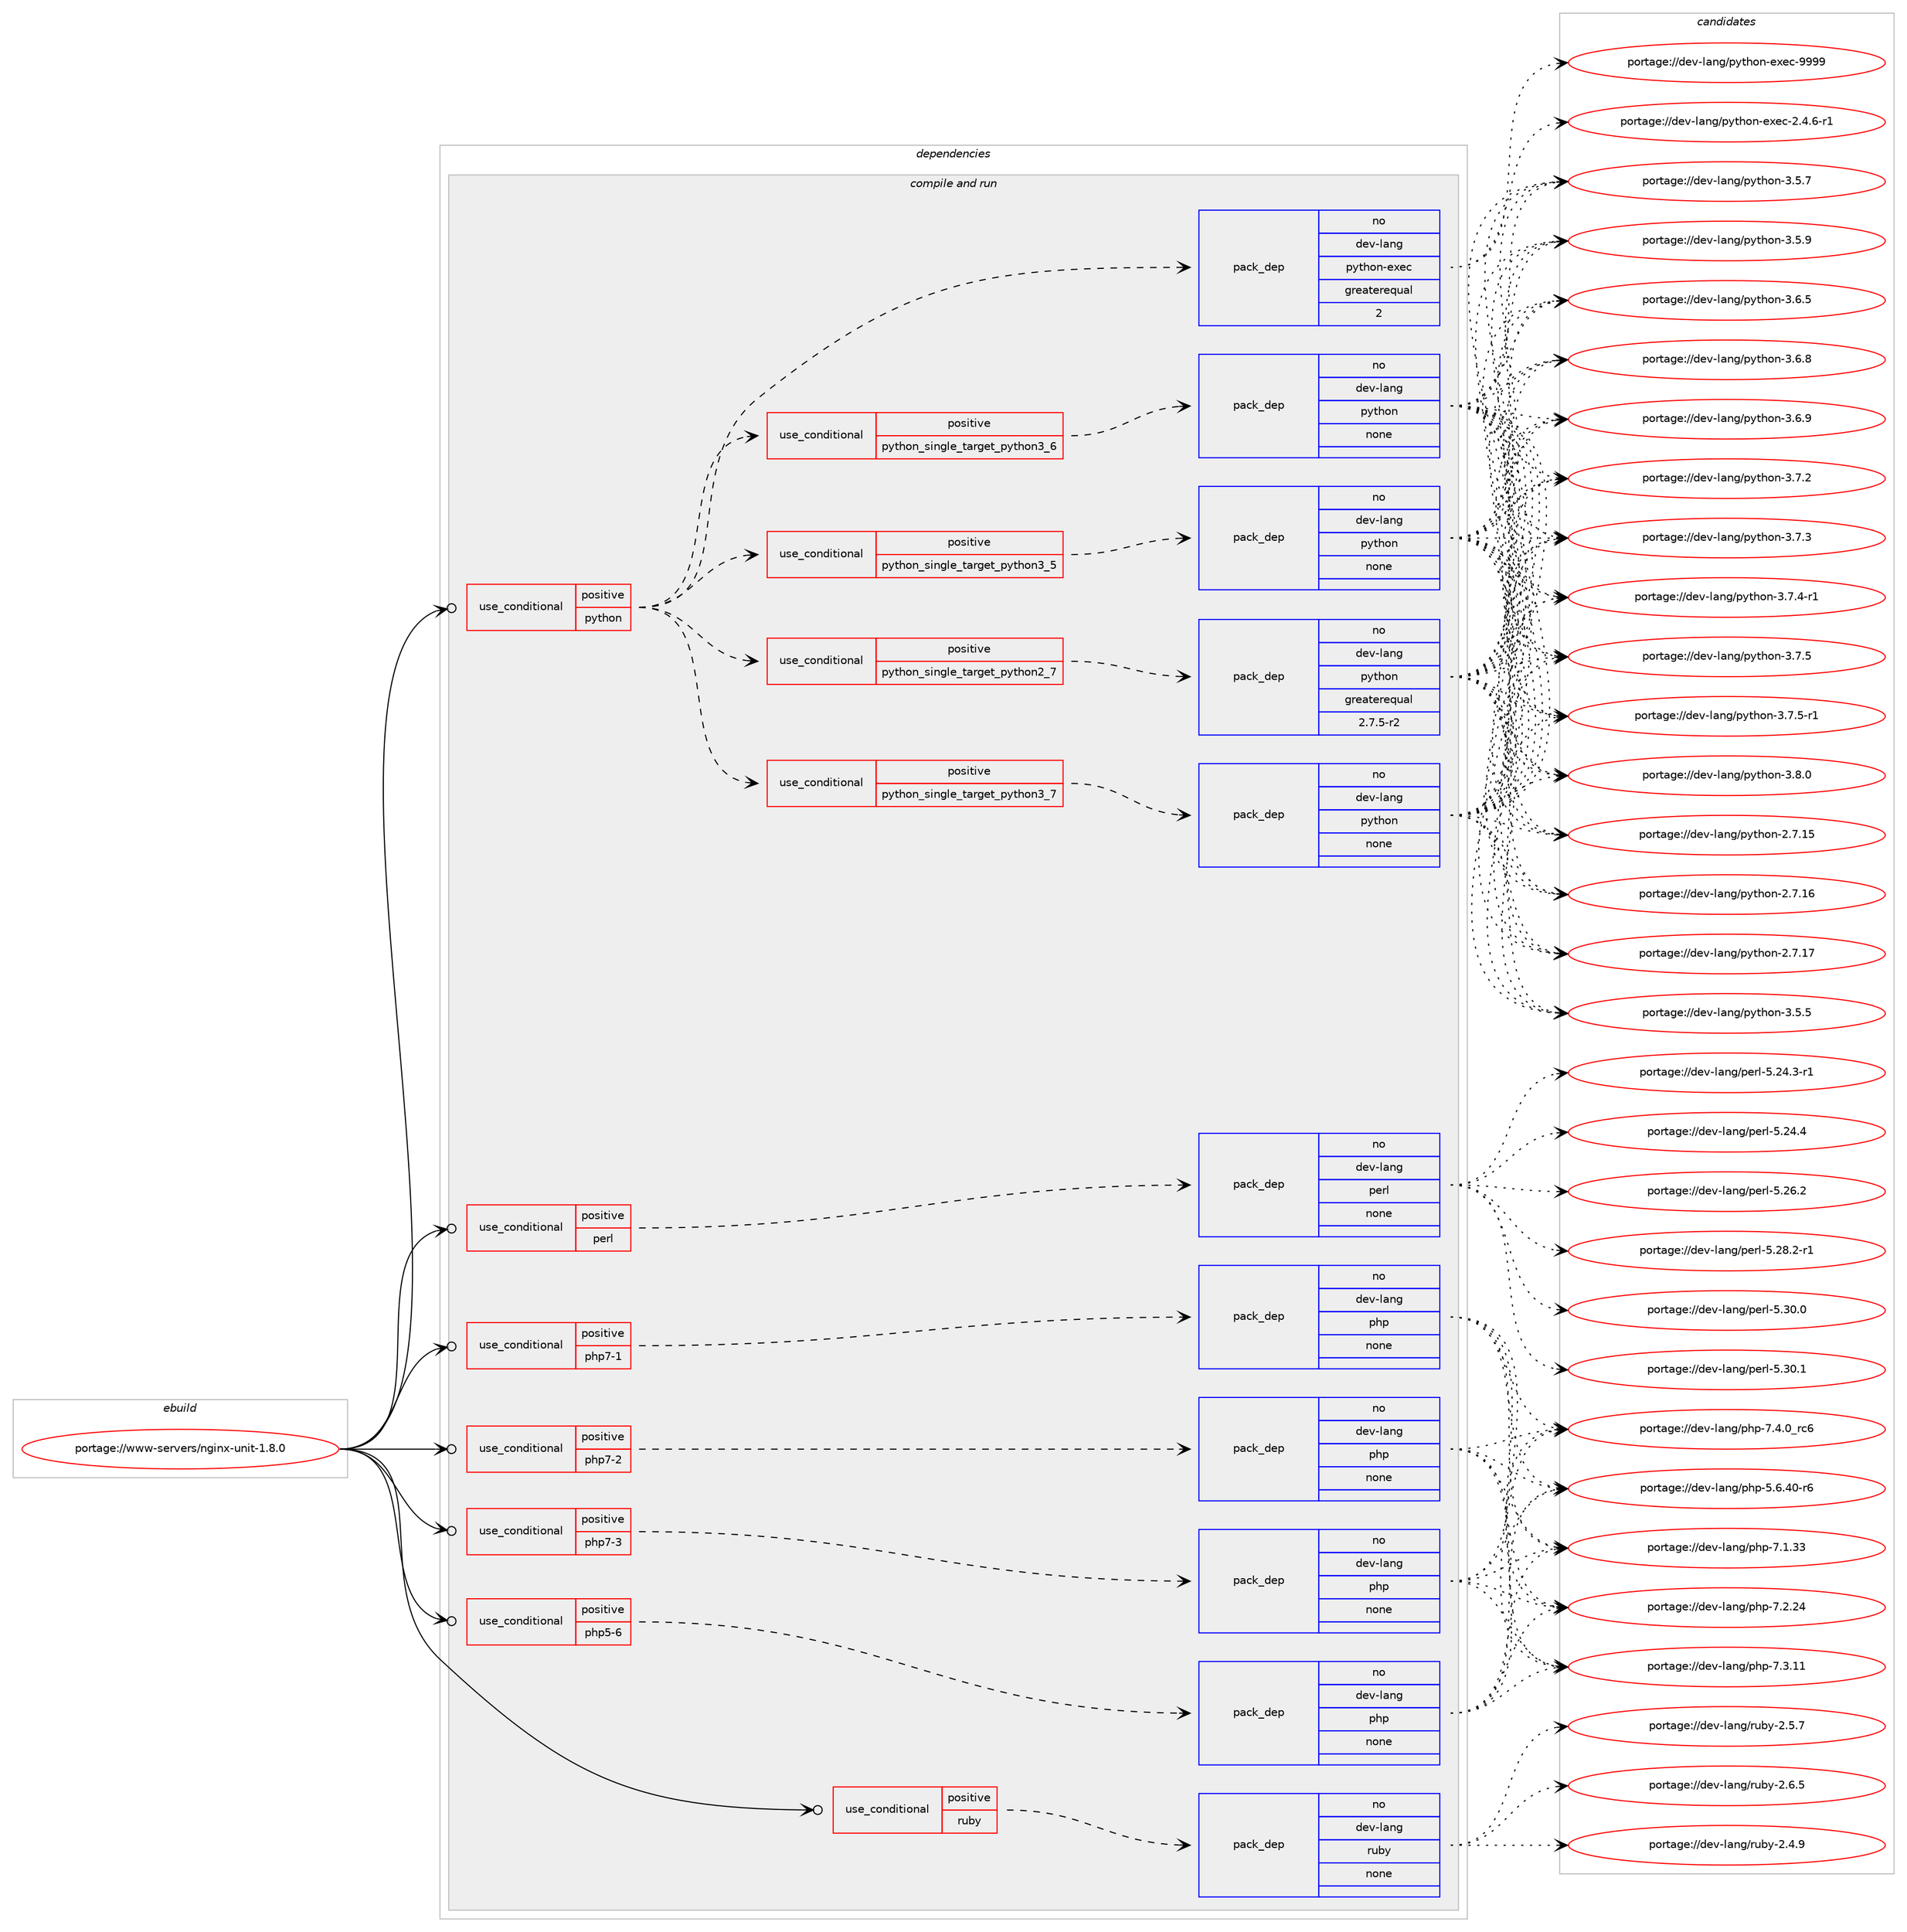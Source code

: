 digraph prolog {

# *************
# Graph options
# *************

newrank=true;
concentrate=true;
compound=true;
graph [rankdir=LR,fontname=Helvetica,fontsize=10,ranksep=1.5];#, ranksep=2.5, nodesep=0.2];
edge  [arrowhead=vee];
node  [fontname=Helvetica,fontsize=10];

# **********
# The ebuild
# **********

subgraph cluster_leftcol {
color=gray;
rank=same;
label=<<i>ebuild</i>>;
id [label="portage://www-servers/nginx-unit-1.8.0", color=red, width=4, href="../www-servers/nginx-unit-1.8.0.svg"];
}

# ****************
# The dependencies
# ****************

subgraph cluster_midcol {
color=gray;
label=<<i>dependencies</i>>;
subgraph cluster_compile {
fillcolor="#eeeeee";
style=filled;
label=<<i>compile</i>>;
}
subgraph cluster_compileandrun {
fillcolor="#eeeeee";
style=filled;
label=<<i>compile and run</i>>;
subgraph cond106932 {
dependency444091 [label=<<TABLE BORDER="0" CELLBORDER="1" CELLSPACING="0" CELLPADDING="4"><TR><TD ROWSPAN="3" CELLPADDING="10">use_conditional</TD></TR><TR><TD>positive</TD></TR><TR><TD>perl</TD></TR></TABLE>>, shape=none, color=red];
subgraph pack329273 {
dependency444092 [label=<<TABLE BORDER="0" CELLBORDER="1" CELLSPACING="0" CELLPADDING="4" WIDTH="220"><TR><TD ROWSPAN="6" CELLPADDING="30">pack_dep</TD></TR><TR><TD WIDTH="110">no</TD></TR><TR><TD>dev-lang</TD></TR><TR><TD>perl</TD></TR><TR><TD>none</TD></TR><TR><TD></TD></TR></TABLE>>, shape=none, color=blue];
}
dependency444091:e -> dependency444092:w [weight=20,style="dashed",arrowhead="vee"];
}
id:e -> dependency444091:w [weight=20,style="solid",arrowhead="odotvee"];
subgraph cond106933 {
dependency444093 [label=<<TABLE BORDER="0" CELLBORDER="1" CELLSPACING="0" CELLPADDING="4"><TR><TD ROWSPAN="3" CELLPADDING="10">use_conditional</TD></TR><TR><TD>positive</TD></TR><TR><TD>php5-6</TD></TR></TABLE>>, shape=none, color=red];
subgraph pack329274 {
dependency444094 [label=<<TABLE BORDER="0" CELLBORDER="1" CELLSPACING="0" CELLPADDING="4" WIDTH="220"><TR><TD ROWSPAN="6" CELLPADDING="30">pack_dep</TD></TR><TR><TD WIDTH="110">no</TD></TR><TR><TD>dev-lang</TD></TR><TR><TD>php</TD></TR><TR><TD>none</TD></TR><TR><TD></TD></TR></TABLE>>, shape=none, color=blue];
}
dependency444093:e -> dependency444094:w [weight=20,style="dashed",arrowhead="vee"];
}
id:e -> dependency444093:w [weight=20,style="solid",arrowhead="odotvee"];
subgraph cond106934 {
dependency444095 [label=<<TABLE BORDER="0" CELLBORDER="1" CELLSPACING="0" CELLPADDING="4"><TR><TD ROWSPAN="3" CELLPADDING="10">use_conditional</TD></TR><TR><TD>positive</TD></TR><TR><TD>php7-1</TD></TR></TABLE>>, shape=none, color=red];
subgraph pack329275 {
dependency444096 [label=<<TABLE BORDER="0" CELLBORDER="1" CELLSPACING="0" CELLPADDING="4" WIDTH="220"><TR><TD ROWSPAN="6" CELLPADDING="30">pack_dep</TD></TR><TR><TD WIDTH="110">no</TD></TR><TR><TD>dev-lang</TD></TR><TR><TD>php</TD></TR><TR><TD>none</TD></TR><TR><TD></TD></TR></TABLE>>, shape=none, color=blue];
}
dependency444095:e -> dependency444096:w [weight=20,style="dashed",arrowhead="vee"];
}
id:e -> dependency444095:w [weight=20,style="solid",arrowhead="odotvee"];
subgraph cond106935 {
dependency444097 [label=<<TABLE BORDER="0" CELLBORDER="1" CELLSPACING="0" CELLPADDING="4"><TR><TD ROWSPAN="3" CELLPADDING="10">use_conditional</TD></TR><TR><TD>positive</TD></TR><TR><TD>php7-2</TD></TR></TABLE>>, shape=none, color=red];
subgraph pack329276 {
dependency444098 [label=<<TABLE BORDER="0" CELLBORDER="1" CELLSPACING="0" CELLPADDING="4" WIDTH="220"><TR><TD ROWSPAN="6" CELLPADDING="30">pack_dep</TD></TR><TR><TD WIDTH="110">no</TD></TR><TR><TD>dev-lang</TD></TR><TR><TD>php</TD></TR><TR><TD>none</TD></TR><TR><TD></TD></TR></TABLE>>, shape=none, color=blue];
}
dependency444097:e -> dependency444098:w [weight=20,style="dashed",arrowhead="vee"];
}
id:e -> dependency444097:w [weight=20,style="solid",arrowhead="odotvee"];
subgraph cond106936 {
dependency444099 [label=<<TABLE BORDER="0" CELLBORDER="1" CELLSPACING="0" CELLPADDING="4"><TR><TD ROWSPAN="3" CELLPADDING="10">use_conditional</TD></TR><TR><TD>positive</TD></TR><TR><TD>php7-3</TD></TR></TABLE>>, shape=none, color=red];
subgraph pack329277 {
dependency444100 [label=<<TABLE BORDER="0" CELLBORDER="1" CELLSPACING="0" CELLPADDING="4" WIDTH="220"><TR><TD ROWSPAN="6" CELLPADDING="30">pack_dep</TD></TR><TR><TD WIDTH="110">no</TD></TR><TR><TD>dev-lang</TD></TR><TR><TD>php</TD></TR><TR><TD>none</TD></TR><TR><TD></TD></TR></TABLE>>, shape=none, color=blue];
}
dependency444099:e -> dependency444100:w [weight=20,style="dashed",arrowhead="vee"];
}
id:e -> dependency444099:w [weight=20,style="solid",arrowhead="odotvee"];
subgraph cond106937 {
dependency444101 [label=<<TABLE BORDER="0" CELLBORDER="1" CELLSPACING="0" CELLPADDING="4"><TR><TD ROWSPAN="3" CELLPADDING="10">use_conditional</TD></TR><TR><TD>positive</TD></TR><TR><TD>python</TD></TR></TABLE>>, shape=none, color=red];
subgraph cond106938 {
dependency444102 [label=<<TABLE BORDER="0" CELLBORDER="1" CELLSPACING="0" CELLPADDING="4"><TR><TD ROWSPAN="3" CELLPADDING="10">use_conditional</TD></TR><TR><TD>positive</TD></TR><TR><TD>python_single_target_python2_7</TD></TR></TABLE>>, shape=none, color=red];
subgraph pack329278 {
dependency444103 [label=<<TABLE BORDER="0" CELLBORDER="1" CELLSPACING="0" CELLPADDING="4" WIDTH="220"><TR><TD ROWSPAN="6" CELLPADDING="30">pack_dep</TD></TR><TR><TD WIDTH="110">no</TD></TR><TR><TD>dev-lang</TD></TR><TR><TD>python</TD></TR><TR><TD>greaterequal</TD></TR><TR><TD>2.7.5-r2</TD></TR></TABLE>>, shape=none, color=blue];
}
dependency444102:e -> dependency444103:w [weight=20,style="dashed",arrowhead="vee"];
}
dependency444101:e -> dependency444102:w [weight=20,style="dashed",arrowhead="vee"];
subgraph cond106939 {
dependency444104 [label=<<TABLE BORDER="0" CELLBORDER="1" CELLSPACING="0" CELLPADDING="4"><TR><TD ROWSPAN="3" CELLPADDING="10">use_conditional</TD></TR><TR><TD>positive</TD></TR><TR><TD>python_single_target_python3_5</TD></TR></TABLE>>, shape=none, color=red];
subgraph pack329279 {
dependency444105 [label=<<TABLE BORDER="0" CELLBORDER="1" CELLSPACING="0" CELLPADDING="4" WIDTH="220"><TR><TD ROWSPAN="6" CELLPADDING="30">pack_dep</TD></TR><TR><TD WIDTH="110">no</TD></TR><TR><TD>dev-lang</TD></TR><TR><TD>python</TD></TR><TR><TD>none</TD></TR><TR><TD></TD></TR></TABLE>>, shape=none, color=blue];
}
dependency444104:e -> dependency444105:w [weight=20,style="dashed",arrowhead="vee"];
}
dependency444101:e -> dependency444104:w [weight=20,style="dashed",arrowhead="vee"];
subgraph cond106940 {
dependency444106 [label=<<TABLE BORDER="0" CELLBORDER="1" CELLSPACING="0" CELLPADDING="4"><TR><TD ROWSPAN="3" CELLPADDING="10">use_conditional</TD></TR><TR><TD>positive</TD></TR><TR><TD>python_single_target_python3_6</TD></TR></TABLE>>, shape=none, color=red];
subgraph pack329280 {
dependency444107 [label=<<TABLE BORDER="0" CELLBORDER="1" CELLSPACING="0" CELLPADDING="4" WIDTH="220"><TR><TD ROWSPAN="6" CELLPADDING="30">pack_dep</TD></TR><TR><TD WIDTH="110">no</TD></TR><TR><TD>dev-lang</TD></TR><TR><TD>python</TD></TR><TR><TD>none</TD></TR><TR><TD></TD></TR></TABLE>>, shape=none, color=blue];
}
dependency444106:e -> dependency444107:w [weight=20,style="dashed",arrowhead="vee"];
}
dependency444101:e -> dependency444106:w [weight=20,style="dashed",arrowhead="vee"];
subgraph cond106941 {
dependency444108 [label=<<TABLE BORDER="0" CELLBORDER="1" CELLSPACING="0" CELLPADDING="4"><TR><TD ROWSPAN="3" CELLPADDING="10">use_conditional</TD></TR><TR><TD>positive</TD></TR><TR><TD>python_single_target_python3_7</TD></TR></TABLE>>, shape=none, color=red];
subgraph pack329281 {
dependency444109 [label=<<TABLE BORDER="0" CELLBORDER="1" CELLSPACING="0" CELLPADDING="4" WIDTH="220"><TR><TD ROWSPAN="6" CELLPADDING="30">pack_dep</TD></TR><TR><TD WIDTH="110">no</TD></TR><TR><TD>dev-lang</TD></TR><TR><TD>python</TD></TR><TR><TD>none</TD></TR><TR><TD></TD></TR></TABLE>>, shape=none, color=blue];
}
dependency444108:e -> dependency444109:w [weight=20,style="dashed",arrowhead="vee"];
}
dependency444101:e -> dependency444108:w [weight=20,style="dashed",arrowhead="vee"];
subgraph pack329282 {
dependency444110 [label=<<TABLE BORDER="0" CELLBORDER="1" CELLSPACING="0" CELLPADDING="4" WIDTH="220"><TR><TD ROWSPAN="6" CELLPADDING="30">pack_dep</TD></TR><TR><TD WIDTH="110">no</TD></TR><TR><TD>dev-lang</TD></TR><TR><TD>python-exec</TD></TR><TR><TD>greaterequal</TD></TR><TR><TD>2</TD></TR></TABLE>>, shape=none, color=blue];
}
dependency444101:e -> dependency444110:w [weight=20,style="dashed",arrowhead="vee"];
}
id:e -> dependency444101:w [weight=20,style="solid",arrowhead="odotvee"];
subgraph cond106942 {
dependency444111 [label=<<TABLE BORDER="0" CELLBORDER="1" CELLSPACING="0" CELLPADDING="4"><TR><TD ROWSPAN="3" CELLPADDING="10">use_conditional</TD></TR><TR><TD>positive</TD></TR><TR><TD>ruby</TD></TR></TABLE>>, shape=none, color=red];
subgraph pack329283 {
dependency444112 [label=<<TABLE BORDER="0" CELLBORDER="1" CELLSPACING="0" CELLPADDING="4" WIDTH="220"><TR><TD ROWSPAN="6" CELLPADDING="30">pack_dep</TD></TR><TR><TD WIDTH="110">no</TD></TR><TR><TD>dev-lang</TD></TR><TR><TD>ruby</TD></TR><TR><TD>none</TD></TR><TR><TD></TD></TR></TABLE>>, shape=none, color=blue];
}
dependency444111:e -> dependency444112:w [weight=20,style="dashed",arrowhead="vee"];
}
id:e -> dependency444111:w [weight=20,style="solid",arrowhead="odotvee"];
}
subgraph cluster_run {
fillcolor="#eeeeee";
style=filled;
label=<<i>run</i>>;
}
}

# **************
# The candidates
# **************

subgraph cluster_choices {
rank=same;
color=gray;
label=<<i>candidates</i>>;

subgraph choice329273 {
color=black;
nodesep=1;
choiceportage100101118451089711010347112101114108455346505246514511449 [label="portage://dev-lang/perl-5.24.3-r1", color=red, width=4,href="../dev-lang/perl-5.24.3-r1.svg"];
choiceportage10010111845108971101034711210111410845534650524652 [label="portage://dev-lang/perl-5.24.4", color=red, width=4,href="../dev-lang/perl-5.24.4.svg"];
choiceportage10010111845108971101034711210111410845534650544650 [label="portage://dev-lang/perl-5.26.2", color=red, width=4,href="../dev-lang/perl-5.26.2.svg"];
choiceportage100101118451089711010347112101114108455346505646504511449 [label="portage://dev-lang/perl-5.28.2-r1", color=red, width=4,href="../dev-lang/perl-5.28.2-r1.svg"];
choiceportage10010111845108971101034711210111410845534651484648 [label="portage://dev-lang/perl-5.30.0", color=red, width=4,href="../dev-lang/perl-5.30.0.svg"];
choiceportage10010111845108971101034711210111410845534651484649 [label="portage://dev-lang/perl-5.30.1", color=red, width=4,href="../dev-lang/perl-5.30.1.svg"];
dependency444092:e -> choiceportage100101118451089711010347112101114108455346505246514511449:w [style=dotted,weight="100"];
dependency444092:e -> choiceportage10010111845108971101034711210111410845534650524652:w [style=dotted,weight="100"];
dependency444092:e -> choiceportage10010111845108971101034711210111410845534650544650:w [style=dotted,weight="100"];
dependency444092:e -> choiceportage100101118451089711010347112101114108455346505646504511449:w [style=dotted,weight="100"];
dependency444092:e -> choiceportage10010111845108971101034711210111410845534651484648:w [style=dotted,weight="100"];
dependency444092:e -> choiceportage10010111845108971101034711210111410845534651484649:w [style=dotted,weight="100"];
}
subgraph choice329274 {
color=black;
nodesep=1;
choiceportage100101118451089711010347112104112455346544652484511454 [label="portage://dev-lang/php-5.6.40-r6", color=red, width=4,href="../dev-lang/php-5.6.40-r6.svg"];
choiceportage10010111845108971101034711210411245554649465151 [label="portage://dev-lang/php-7.1.33", color=red, width=4,href="../dev-lang/php-7.1.33.svg"];
choiceportage10010111845108971101034711210411245554650465052 [label="portage://dev-lang/php-7.2.24", color=red, width=4,href="../dev-lang/php-7.2.24.svg"];
choiceportage10010111845108971101034711210411245554651464949 [label="portage://dev-lang/php-7.3.11", color=red, width=4,href="../dev-lang/php-7.3.11.svg"];
choiceportage100101118451089711010347112104112455546524648951149954 [label="portage://dev-lang/php-7.4.0_rc6", color=red, width=4,href="../dev-lang/php-7.4.0_rc6.svg"];
dependency444094:e -> choiceportage100101118451089711010347112104112455346544652484511454:w [style=dotted,weight="100"];
dependency444094:e -> choiceportage10010111845108971101034711210411245554649465151:w [style=dotted,weight="100"];
dependency444094:e -> choiceportage10010111845108971101034711210411245554650465052:w [style=dotted,weight="100"];
dependency444094:e -> choiceportage10010111845108971101034711210411245554651464949:w [style=dotted,weight="100"];
dependency444094:e -> choiceportage100101118451089711010347112104112455546524648951149954:w [style=dotted,weight="100"];
}
subgraph choice329275 {
color=black;
nodesep=1;
choiceportage100101118451089711010347112104112455346544652484511454 [label="portage://dev-lang/php-5.6.40-r6", color=red, width=4,href="../dev-lang/php-5.6.40-r6.svg"];
choiceportage10010111845108971101034711210411245554649465151 [label="portage://dev-lang/php-7.1.33", color=red, width=4,href="../dev-lang/php-7.1.33.svg"];
choiceportage10010111845108971101034711210411245554650465052 [label="portage://dev-lang/php-7.2.24", color=red, width=4,href="../dev-lang/php-7.2.24.svg"];
choiceportage10010111845108971101034711210411245554651464949 [label="portage://dev-lang/php-7.3.11", color=red, width=4,href="../dev-lang/php-7.3.11.svg"];
choiceportage100101118451089711010347112104112455546524648951149954 [label="portage://dev-lang/php-7.4.0_rc6", color=red, width=4,href="../dev-lang/php-7.4.0_rc6.svg"];
dependency444096:e -> choiceportage100101118451089711010347112104112455346544652484511454:w [style=dotted,weight="100"];
dependency444096:e -> choiceportage10010111845108971101034711210411245554649465151:w [style=dotted,weight="100"];
dependency444096:e -> choiceportage10010111845108971101034711210411245554650465052:w [style=dotted,weight="100"];
dependency444096:e -> choiceportage10010111845108971101034711210411245554651464949:w [style=dotted,weight="100"];
dependency444096:e -> choiceportage100101118451089711010347112104112455546524648951149954:w [style=dotted,weight="100"];
}
subgraph choice329276 {
color=black;
nodesep=1;
choiceportage100101118451089711010347112104112455346544652484511454 [label="portage://dev-lang/php-5.6.40-r6", color=red, width=4,href="../dev-lang/php-5.6.40-r6.svg"];
choiceportage10010111845108971101034711210411245554649465151 [label="portage://dev-lang/php-7.1.33", color=red, width=4,href="../dev-lang/php-7.1.33.svg"];
choiceportage10010111845108971101034711210411245554650465052 [label="portage://dev-lang/php-7.2.24", color=red, width=4,href="../dev-lang/php-7.2.24.svg"];
choiceportage10010111845108971101034711210411245554651464949 [label="portage://dev-lang/php-7.3.11", color=red, width=4,href="../dev-lang/php-7.3.11.svg"];
choiceportage100101118451089711010347112104112455546524648951149954 [label="portage://dev-lang/php-7.4.0_rc6", color=red, width=4,href="../dev-lang/php-7.4.0_rc6.svg"];
dependency444098:e -> choiceportage100101118451089711010347112104112455346544652484511454:w [style=dotted,weight="100"];
dependency444098:e -> choiceportage10010111845108971101034711210411245554649465151:w [style=dotted,weight="100"];
dependency444098:e -> choiceportage10010111845108971101034711210411245554650465052:w [style=dotted,weight="100"];
dependency444098:e -> choiceportage10010111845108971101034711210411245554651464949:w [style=dotted,weight="100"];
dependency444098:e -> choiceportage100101118451089711010347112104112455546524648951149954:w [style=dotted,weight="100"];
}
subgraph choice329277 {
color=black;
nodesep=1;
choiceportage100101118451089711010347112104112455346544652484511454 [label="portage://dev-lang/php-5.6.40-r6", color=red, width=4,href="../dev-lang/php-5.6.40-r6.svg"];
choiceportage10010111845108971101034711210411245554649465151 [label="portage://dev-lang/php-7.1.33", color=red, width=4,href="../dev-lang/php-7.1.33.svg"];
choiceportage10010111845108971101034711210411245554650465052 [label="portage://dev-lang/php-7.2.24", color=red, width=4,href="../dev-lang/php-7.2.24.svg"];
choiceportage10010111845108971101034711210411245554651464949 [label="portage://dev-lang/php-7.3.11", color=red, width=4,href="../dev-lang/php-7.3.11.svg"];
choiceportage100101118451089711010347112104112455546524648951149954 [label="portage://dev-lang/php-7.4.0_rc6", color=red, width=4,href="../dev-lang/php-7.4.0_rc6.svg"];
dependency444100:e -> choiceportage100101118451089711010347112104112455346544652484511454:w [style=dotted,weight="100"];
dependency444100:e -> choiceportage10010111845108971101034711210411245554649465151:w [style=dotted,weight="100"];
dependency444100:e -> choiceportage10010111845108971101034711210411245554650465052:w [style=dotted,weight="100"];
dependency444100:e -> choiceportage10010111845108971101034711210411245554651464949:w [style=dotted,weight="100"];
dependency444100:e -> choiceportage100101118451089711010347112104112455546524648951149954:w [style=dotted,weight="100"];
}
subgraph choice329278 {
color=black;
nodesep=1;
choiceportage10010111845108971101034711212111610411111045504655464953 [label="portage://dev-lang/python-2.7.15", color=red, width=4,href="../dev-lang/python-2.7.15.svg"];
choiceportage10010111845108971101034711212111610411111045504655464954 [label="portage://dev-lang/python-2.7.16", color=red, width=4,href="../dev-lang/python-2.7.16.svg"];
choiceportage10010111845108971101034711212111610411111045504655464955 [label="portage://dev-lang/python-2.7.17", color=red, width=4,href="../dev-lang/python-2.7.17.svg"];
choiceportage100101118451089711010347112121116104111110455146534653 [label="portage://dev-lang/python-3.5.5", color=red, width=4,href="../dev-lang/python-3.5.5.svg"];
choiceportage100101118451089711010347112121116104111110455146534655 [label="portage://dev-lang/python-3.5.7", color=red, width=4,href="../dev-lang/python-3.5.7.svg"];
choiceportage100101118451089711010347112121116104111110455146534657 [label="portage://dev-lang/python-3.5.9", color=red, width=4,href="../dev-lang/python-3.5.9.svg"];
choiceportage100101118451089711010347112121116104111110455146544653 [label="portage://dev-lang/python-3.6.5", color=red, width=4,href="../dev-lang/python-3.6.5.svg"];
choiceportage100101118451089711010347112121116104111110455146544656 [label="portage://dev-lang/python-3.6.8", color=red, width=4,href="../dev-lang/python-3.6.8.svg"];
choiceportage100101118451089711010347112121116104111110455146544657 [label="portage://dev-lang/python-3.6.9", color=red, width=4,href="../dev-lang/python-3.6.9.svg"];
choiceportage100101118451089711010347112121116104111110455146554650 [label="portage://dev-lang/python-3.7.2", color=red, width=4,href="../dev-lang/python-3.7.2.svg"];
choiceportage100101118451089711010347112121116104111110455146554651 [label="portage://dev-lang/python-3.7.3", color=red, width=4,href="../dev-lang/python-3.7.3.svg"];
choiceportage1001011184510897110103471121211161041111104551465546524511449 [label="portage://dev-lang/python-3.7.4-r1", color=red, width=4,href="../dev-lang/python-3.7.4-r1.svg"];
choiceportage100101118451089711010347112121116104111110455146554653 [label="portage://dev-lang/python-3.7.5", color=red, width=4,href="../dev-lang/python-3.7.5.svg"];
choiceportage1001011184510897110103471121211161041111104551465546534511449 [label="portage://dev-lang/python-3.7.5-r1", color=red, width=4,href="../dev-lang/python-3.7.5-r1.svg"];
choiceportage100101118451089711010347112121116104111110455146564648 [label="portage://dev-lang/python-3.8.0", color=red, width=4,href="../dev-lang/python-3.8.0.svg"];
dependency444103:e -> choiceportage10010111845108971101034711212111610411111045504655464953:w [style=dotted,weight="100"];
dependency444103:e -> choiceportage10010111845108971101034711212111610411111045504655464954:w [style=dotted,weight="100"];
dependency444103:e -> choiceportage10010111845108971101034711212111610411111045504655464955:w [style=dotted,weight="100"];
dependency444103:e -> choiceportage100101118451089711010347112121116104111110455146534653:w [style=dotted,weight="100"];
dependency444103:e -> choiceportage100101118451089711010347112121116104111110455146534655:w [style=dotted,weight="100"];
dependency444103:e -> choiceportage100101118451089711010347112121116104111110455146534657:w [style=dotted,weight="100"];
dependency444103:e -> choiceportage100101118451089711010347112121116104111110455146544653:w [style=dotted,weight="100"];
dependency444103:e -> choiceportage100101118451089711010347112121116104111110455146544656:w [style=dotted,weight="100"];
dependency444103:e -> choiceportage100101118451089711010347112121116104111110455146544657:w [style=dotted,weight="100"];
dependency444103:e -> choiceportage100101118451089711010347112121116104111110455146554650:w [style=dotted,weight="100"];
dependency444103:e -> choiceportage100101118451089711010347112121116104111110455146554651:w [style=dotted,weight="100"];
dependency444103:e -> choiceportage1001011184510897110103471121211161041111104551465546524511449:w [style=dotted,weight="100"];
dependency444103:e -> choiceportage100101118451089711010347112121116104111110455146554653:w [style=dotted,weight="100"];
dependency444103:e -> choiceportage1001011184510897110103471121211161041111104551465546534511449:w [style=dotted,weight="100"];
dependency444103:e -> choiceportage100101118451089711010347112121116104111110455146564648:w [style=dotted,weight="100"];
}
subgraph choice329279 {
color=black;
nodesep=1;
choiceportage10010111845108971101034711212111610411111045504655464953 [label="portage://dev-lang/python-2.7.15", color=red, width=4,href="../dev-lang/python-2.7.15.svg"];
choiceportage10010111845108971101034711212111610411111045504655464954 [label="portage://dev-lang/python-2.7.16", color=red, width=4,href="../dev-lang/python-2.7.16.svg"];
choiceportage10010111845108971101034711212111610411111045504655464955 [label="portage://dev-lang/python-2.7.17", color=red, width=4,href="../dev-lang/python-2.7.17.svg"];
choiceportage100101118451089711010347112121116104111110455146534653 [label="portage://dev-lang/python-3.5.5", color=red, width=4,href="../dev-lang/python-3.5.5.svg"];
choiceportage100101118451089711010347112121116104111110455146534655 [label="portage://dev-lang/python-3.5.7", color=red, width=4,href="../dev-lang/python-3.5.7.svg"];
choiceportage100101118451089711010347112121116104111110455146534657 [label="portage://dev-lang/python-3.5.9", color=red, width=4,href="../dev-lang/python-3.5.9.svg"];
choiceportage100101118451089711010347112121116104111110455146544653 [label="portage://dev-lang/python-3.6.5", color=red, width=4,href="../dev-lang/python-3.6.5.svg"];
choiceportage100101118451089711010347112121116104111110455146544656 [label="portage://dev-lang/python-3.6.8", color=red, width=4,href="../dev-lang/python-3.6.8.svg"];
choiceportage100101118451089711010347112121116104111110455146544657 [label="portage://dev-lang/python-3.6.9", color=red, width=4,href="../dev-lang/python-3.6.9.svg"];
choiceportage100101118451089711010347112121116104111110455146554650 [label="portage://dev-lang/python-3.7.2", color=red, width=4,href="../dev-lang/python-3.7.2.svg"];
choiceportage100101118451089711010347112121116104111110455146554651 [label="portage://dev-lang/python-3.7.3", color=red, width=4,href="../dev-lang/python-3.7.3.svg"];
choiceportage1001011184510897110103471121211161041111104551465546524511449 [label="portage://dev-lang/python-3.7.4-r1", color=red, width=4,href="../dev-lang/python-3.7.4-r1.svg"];
choiceportage100101118451089711010347112121116104111110455146554653 [label="portage://dev-lang/python-3.7.5", color=red, width=4,href="../dev-lang/python-3.7.5.svg"];
choiceportage1001011184510897110103471121211161041111104551465546534511449 [label="portage://dev-lang/python-3.7.5-r1", color=red, width=4,href="../dev-lang/python-3.7.5-r1.svg"];
choiceportage100101118451089711010347112121116104111110455146564648 [label="portage://dev-lang/python-3.8.0", color=red, width=4,href="../dev-lang/python-3.8.0.svg"];
dependency444105:e -> choiceportage10010111845108971101034711212111610411111045504655464953:w [style=dotted,weight="100"];
dependency444105:e -> choiceportage10010111845108971101034711212111610411111045504655464954:w [style=dotted,weight="100"];
dependency444105:e -> choiceportage10010111845108971101034711212111610411111045504655464955:w [style=dotted,weight="100"];
dependency444105:e -> choiceportage100101118451089711010347112121116104111110455146534653:w [style=dotted,weight="100"];
dependency444105:e -> choiceportage100101118451089711010347112121116104111110455146534655:w [style=dotted,weight="100"];
dependency444105:e -> choiceportage100101118451089711010347112121116104111110455146534657:w [style=dotted,weight="100"];
dependency444105:e -> choiceportage100101118451089711010347112121116104111110455146544653:w [style=dotted,weight="100"];
dependency444105:e -> choiceportage100101118451089711010347112121116104111110455146544656:w [style=dotted,weight="100"];
dependency444105:e -> choiceportage100101118451089711010347112121116104111110455146544657:w [style=dotted,weight="100"];
dependency444105:e -> choiceportage100101118451089711010347112121116104111110455146554650:w [style=dotted,weight="100"];
dependency444105:e -> choiceportage100101118451089711010347112121116104111110455146554651:w [style=dotted,weight="100"];
dependency444105:e -> choiceportage1001011184510897110103471121211161041111104551465546524511449:w [style=dotted,weight="100"];
dependency444105:e -> choiceportage100101118451089711010347112121116104111110455146554653:w [style=dotted,weight="100"];
dependency444105:e -> choiceportage1001011184510897110103471121211161041111104551465546534511449:w [style=dotted,weight="100"];
dependency444105:e -> choiceportage100101118451089711010347112121116104111110455146564648:w [style=dotted,weight="100"];
}
subgraph choice329280 {
color=black;
nodesep=1;
choiceportage10010111845108971101034711212111610411111045504655464953 [label="portage://dev-lang/python-2.7.15", color=red, width=4,href="../dev-lang/python-2.7.15.svg"];
choiceportage10010111845108971101034711212111610411111045504655464954 [label="portage://dev-lang/python-2.7.16", color=red, width=4,href="../dev-lang/python-2.7.16.svg"];
choiceportage10010111845108971101034711212111610411111045504655464955 [label="portage://dev-lang/python-2.7.17", color=red, width=4,href="../dev-lang/python-2.7.17.svg"];
choiceportage100101118451089711010347112121116104111110455146534653 [label="portage://dev-lang/python-3.5.5", color=red, width=4,href="../dev-lang/python-3.5.5.svg"];
choiceportage100101118451089711010347112121116104111110455146534655 [label="portage://dev-lang/python-3.5.7", color=red, width=4,href="../dev-lang/python-3.5.7.svg"];
choiceportage100101118451089711010347112121116104111110455146534657 [label="portage://dev-lang/python-3.5.9", color=red, width=4,href="../dev-lang/python-3.5.9.svg"];
choiceportage100101118451089711010347112121116104111110455146544653 [label="portage://dev-lang/python-3.6.5", color=red, width=4,href="../dev-lang/python-3.6.5.svg"];
choiceportage100101118451089711010347112121116104111110455146544656 [label="portage://dev-lang/python-3.6.8", color=red, width=4,href="../dev-lang/python-3.6.8.svg"];
choiceportage100101118451089711010347112121116104111110455146544657 [label="portage://dev-lang/python-3.6.9", color=red, width=4,href="../dev-lang/python-3.6.9.svg"];
choiceportage100101118451089711010347112121116104111110455146554650 [label="portage://dev-lang/python-3.7.2", color=red, width=4,href="../dev-lang/python-3.7.2.svg"];
choiceportage100101118451089711010347112121116104111110455146554651 [label="portage://dev-lang/python-3.7.3", color=red, width=4,href="../dev-lang/python-3.7.3.svg"];
choiceportage1001011184510897110103471121211161041111104551465546524511449 [label="portage://dev-lang/python-3.7.4-r1", color=red, width=4,href="../dev-lang/python-3.7.4-r1.svg"];
choiceportage100101118451089711010347112121116104111110455146554653 [label="portage://dev-lang/python-3.7.5", color=red, width=4,href="../dev-lang/python-3.7.5.svg"];
choiceportage1001011184510897110103471121211161041111104551465546534511449 [label="portage://dev-lang/python-3.7.5-r1", color=red, width=4,href="../dev-lang/python-3.7.5-r1.svg"];
choiceportage100101118451089711010347112121116104111110455146564648 [label="portage://dev-lang/python-3.8.0", color=red, width=4,href="../dev-lang/python-3.8.0.svg"];
dependency444107:e -> choiceportage10010111845108971101034711212111610411111045504655464953:w [style=dotted,weight="100"];
dependency444107:e -> choiceportage10010111845108971101034711212111610411111045504655464954:w [style=dotted,weight="100"];
dependency444107:e -> choiceportage10010111845108971101034711212111610411111045504655464955:w [style=dotted,weight="100"];
dependency444107:e -> choiceportage100101118451089711010347112121116104111110455146534653:w [style=dotted,weight="100"];
dependency444107:e -> choiceportage100101118451089711010347112121116104111110455146534655:w [style=dotted,weight="100"];
dependency444107:e -> choiceportage100101118451089711010347112121116104111110455146534657:w [style=dotted,weight="100"];
dependency444107:e -> choiceportage100101118451089711010347112121116104111110455146544653:w [style=dotted,weight="100"];
dependency444107:e -> choiceportage100101118451089711010347112121116104111110455146544656:w [style=dotted,weight="100"];
dependency444107:e -> choiceportage100101118451089711010347112121116104111110455146544657:w [style=dotted,weight="100"];
dependency444107:e -> choiceportage100101118451089711010347112121116104111110455146554650:w [style=dotted,weight="100"];
dependency444107:e -> choiceportage100101118451089711010347112121116104111110455146554651:w [style=dotted,weight="100"];
dependency444107:e -> choiceportage1001011184510897110103471121211161041111104551465546524511449:w [style=dotted,weight="100"];
dependency444107:e -> choiceportage100101118451089711010347112121116104111110455146554653:w [style=dotted,weight="100"];
dependency444107:e -> choiceportage1001011184510897110103471121211161041111104551465546534511449:w [style=dotted,weight="100"];
dependency444107:e -> choiceportage100101118451089711010347112121116104111110455146564648:w [style=dotted,weight="100"];
}
subgraph choice329281 {
color=black;
nodesep=1;
choiceportage10010111845108971101034711212111610411111045504655464953 [label="portage://dev-lang/python-2.7.15", color=red, width=4,href="../dev-lang/python-2.7.15.svg"];
choiceportage10010111845108971101034711212111610411111045504655464954 [label="portage://dev-lang/python-2.7.16", color=red, width=4,href="../dev-lang/python-2.7.16.svg"];
choiceportage10010111845108971101034711212111610411111045504655464955 [label="portage://dev-lang/python-2.7.17", color=red, width=4,href="../dev-lang/python-2.7.17.svg"];
choiceportage100101118451089711010347112121116104111110455146534653 [label="portage://dev-lang/python-3.5.5", color=red, width=4,href="../dev-lang/python-3.5.5.svg"];
choiceportage100101118451089711010347112121116104111110455146534655 [label="portage://dev-lang/python-3.5.7", color=red, width=4,href="../dev-lang/python-3.5.7.svg"];
choiceportage100101118451089711010347112121116104111110455146534657 [label="portage://dev-lang/python-3.5.9", color=red, width=4,href="../dev-lang/python-3.5.9.svg"];
choiceportage100101118451089711010347112121116104111110455146544653 [label="portage://dev-lang/python-3.6.5", color=red, width=4,href="../dev-lang/python-3.6.5.svg"];
choiceportage100101118451089711010347112121116104111110455146544656 [label="portage://dev-lang/python-3.6.8", color=red, width=4,href="../dev-lang/python-3.6.8.svg"];
choiceportage100101118451089711010347112121116104111110455146544657 [label="portage://dev-lang/python-3.6.9", color=red, width=4,href="../dev-lang/python-3.6.9.svg"];
choiceportage100101118451089711010347112121116104111110455146554650 [label="portage://dev-lang/python-3.7.2", color=red, width=4,href="../dev-lang/python-3.7.2.svg"];
choiceportage100101118451089711010347112121116104111110455146554651 [label="portage://dev-lang/python-3.7.3", color=red, width=4,href="../dev-lang/python-3.7.3.svg"];
choiceportage1001011184510897110103471121211161041111104551465546524511449 [label="portage://dev-lang/python-3.7.4-r1", color=red, width=4,href="../dev-lang/python-3.7.4-r1.svg"];
choiceportage100101118451089711010347112121116104111110455146554653 [label="portage://dev-lang/python-3.7.5", color=red, width=4,href="../dev-lang/python-3.7.5.svg"];
choiceportage1001011184510897110103471121211161041111104551465546534511449 [label="portage://dev-lang/python-3.7.5-r1", color=red, width=4,href="../dev-lang/python-3.7.5-r1.svg"];
choiceportage100101118451089711010347112121116104111110455146564648 [label="portage://dev-lang/python-3.8.0", color=red, width=4,href="../dev-lang/python-3.8.0.svg"];
dependency444109:e -> choiceportage10010111845108971101034711212111610411111045504655464953:w [style=dotted,weight="100"];
dependency444109:e -> choiceportage10010111845108971101034711212111610411111045504655464954:w [style=dotted,weight="100"];
dependency444109:e -> choiceportage10010111845108971101034711212111610411111045504655464955:w [style=dotted,weight="100"];
dependency444109:e -> choiceportage100101118451089711010347112121116104111110455146534653:w [style=dotted,weight="100"];
dependency444109:e -> choiceportage100101118451089711010347112121116104111110455146534655:w [style=dotted,weight="100"];
dependency444109:e -> choiceportage100101118451089711010347112121116104111110455146534657:w [style=dotted,weight="100"];
dependency444109:e -> choiceportage100101118451089711010347112121116104111110455146544653:w [style=dotted,weight="100"];
dependency444109:e -> choiceportage100101118451089711010347112121116104111110455146544656:w [style=dotted,weight="100"];
dependency444109:e -> choiceportage100101118451089711010347112121116104111110455146544657:w [style=dotted,weight="100"];
dependency444109:e -> choiceportage100101118451089711010347112121116104111110455146554650:w [style=dotted,weight="100"];
dependency444109:e -> choiceportage100101118451089711010347112121116104111110455146554651:w [style=dotted,weight="100"];
dependency444109:e -> choiceportage1001011184510897110103471121211161041111104551465546524511449:w [style=dotted,weight="100"];
dependency444109:e -> choiceportage100101118451089711010347112121116104111110455146554653:w [style=dotted,weight="100"];
dependency444109:e -> choiceportage1001011184510897110103471121211161041111104551465546534511449:w [style=dotted,weight="100"];
dependency444109:e -> choiceportage100101118451089711010347112121116104111110455146564648:w [style=dotted,weight="100"];
}
subgraph choice329282 {
color=black;
nodesep=1;
choiceportage10010111845108971101034711212111610411111045101120101994550465246544511449 [label="portage://dev-lang/python-exec-2.4.6-r1", color=red, width=4,href="../dev-lang/python-exec-2.4.6-r1.svg"];
choiceportage10010111845108971101034711212111610411111045101120101994557575757 [label="portage://dev-lang/python-exec-9999", color=red, width=4,href="../dev-lang/python-exec-9999.svg"];
dependency444110:e -> choiceportage10010111845108971101034711212111610411111045101120101994550465246544511449:w [style=dotted,weight="100"];
dependency444110:e -> choiceportage10010111845108971101034711212111610411111045101120101994557575757:w [style=dotted,weight="100"];
}
subgraph choice329283 {
color=black;
nodesep=1;
choiceportage10010111845108971101034711411798121455046524657 [label="portage://dev-lang/ruby-2.4.9", color=red, width=4,href="../dev-lang/ruby-2.4.9.svg"];
choiceportage10010111845108971101034711411798121455046534655 [label="portage://dev-lang/ruby-2.5.7", color=red, width=4,href="../dev-lang/ruby-2.5.7.svg"];
choiceportage10010111845108971101034711411798121455046544653 [label="portage://dev-lang/ruby-2.6.5", color=red, width=4,href="../dev-lang/ruby-2.6.5.svg"];
dependency444112:e -> choiceportage10010111845108971101034711411798121455046524657:w [style=dotted,weight="100"];
dependency444112:e -> choiceportage10010111845108971101034711411798121455046534655:w [style=dotted,weight="100"];
dependency444112:e -> choiceportage10010111845108971101034711411798121455046544653:w [style=dotted,weight="100"];
}
}

}

